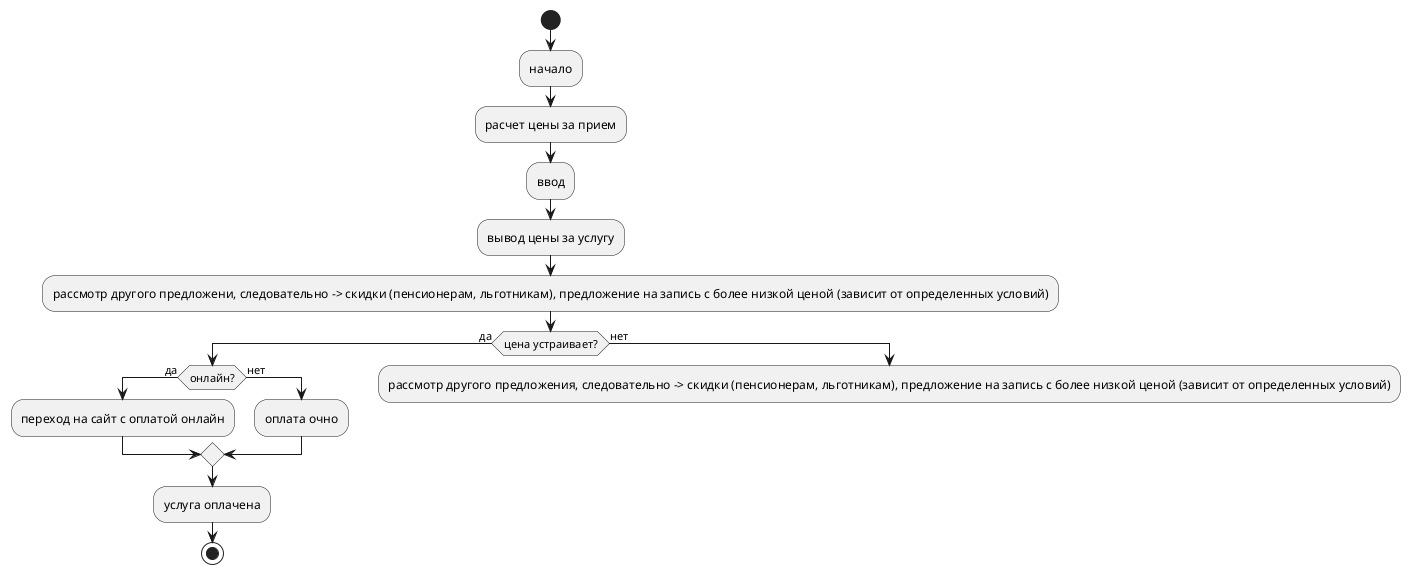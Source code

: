 @startuml
start
:начало;
:расчет цены за прием;
:ввод;
:вывод цены за услугу;
:рассмотр другого предложени, следовательно -> скидки (пенсионерам, льготникам), предложение на запись с более низкой ценой (зависит от определенных условий);
if (цена устраивает?) then (да)
  if (онлайн?) then (да)
    :переход на сайт с оплатой онлайн;
  else (нет)
    :оплата очно;
  endif
  :услуга оплачена;
  stop
else (нет)
  :рассмотр другого предложения, следовательно -> скидки (пенсионерам, льготникам), предложение на запись с более низкой ценой (зависит от определенных условий);
  detach
endif
@enduml
